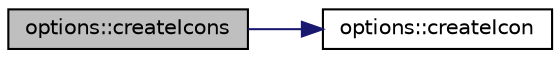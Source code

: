 digraph "options::createIcons"
{
 // INTERACTIVE_SVG=YES
  edge [fontname="Helvetica",fontsize="10",labelfontname="Helvetica",labelfontsize="10"];
  node [fontname="Helvetica",fontsize="10",shape=record];
  rankdir="LR";
  Node53 [label="options::createIcons",height=0.2,width=0.4,color="black", fillcolor="grey75", style="filled", fontcolor="black"];
  Node53 -> Node54 [color="midnightblue",fontsize="10",style="solid",fontname="Helvetica"];
  Node54 [label="options::createIcon",height=0.2,width=0.4,color="black", fillcolor="white", style="filled",URL="$classoptions.html#a45e2899f9b408fb65f4a84049be19713",tooltip="Méthode permettant d&#39;ajouter une icône particulière. "];
}
